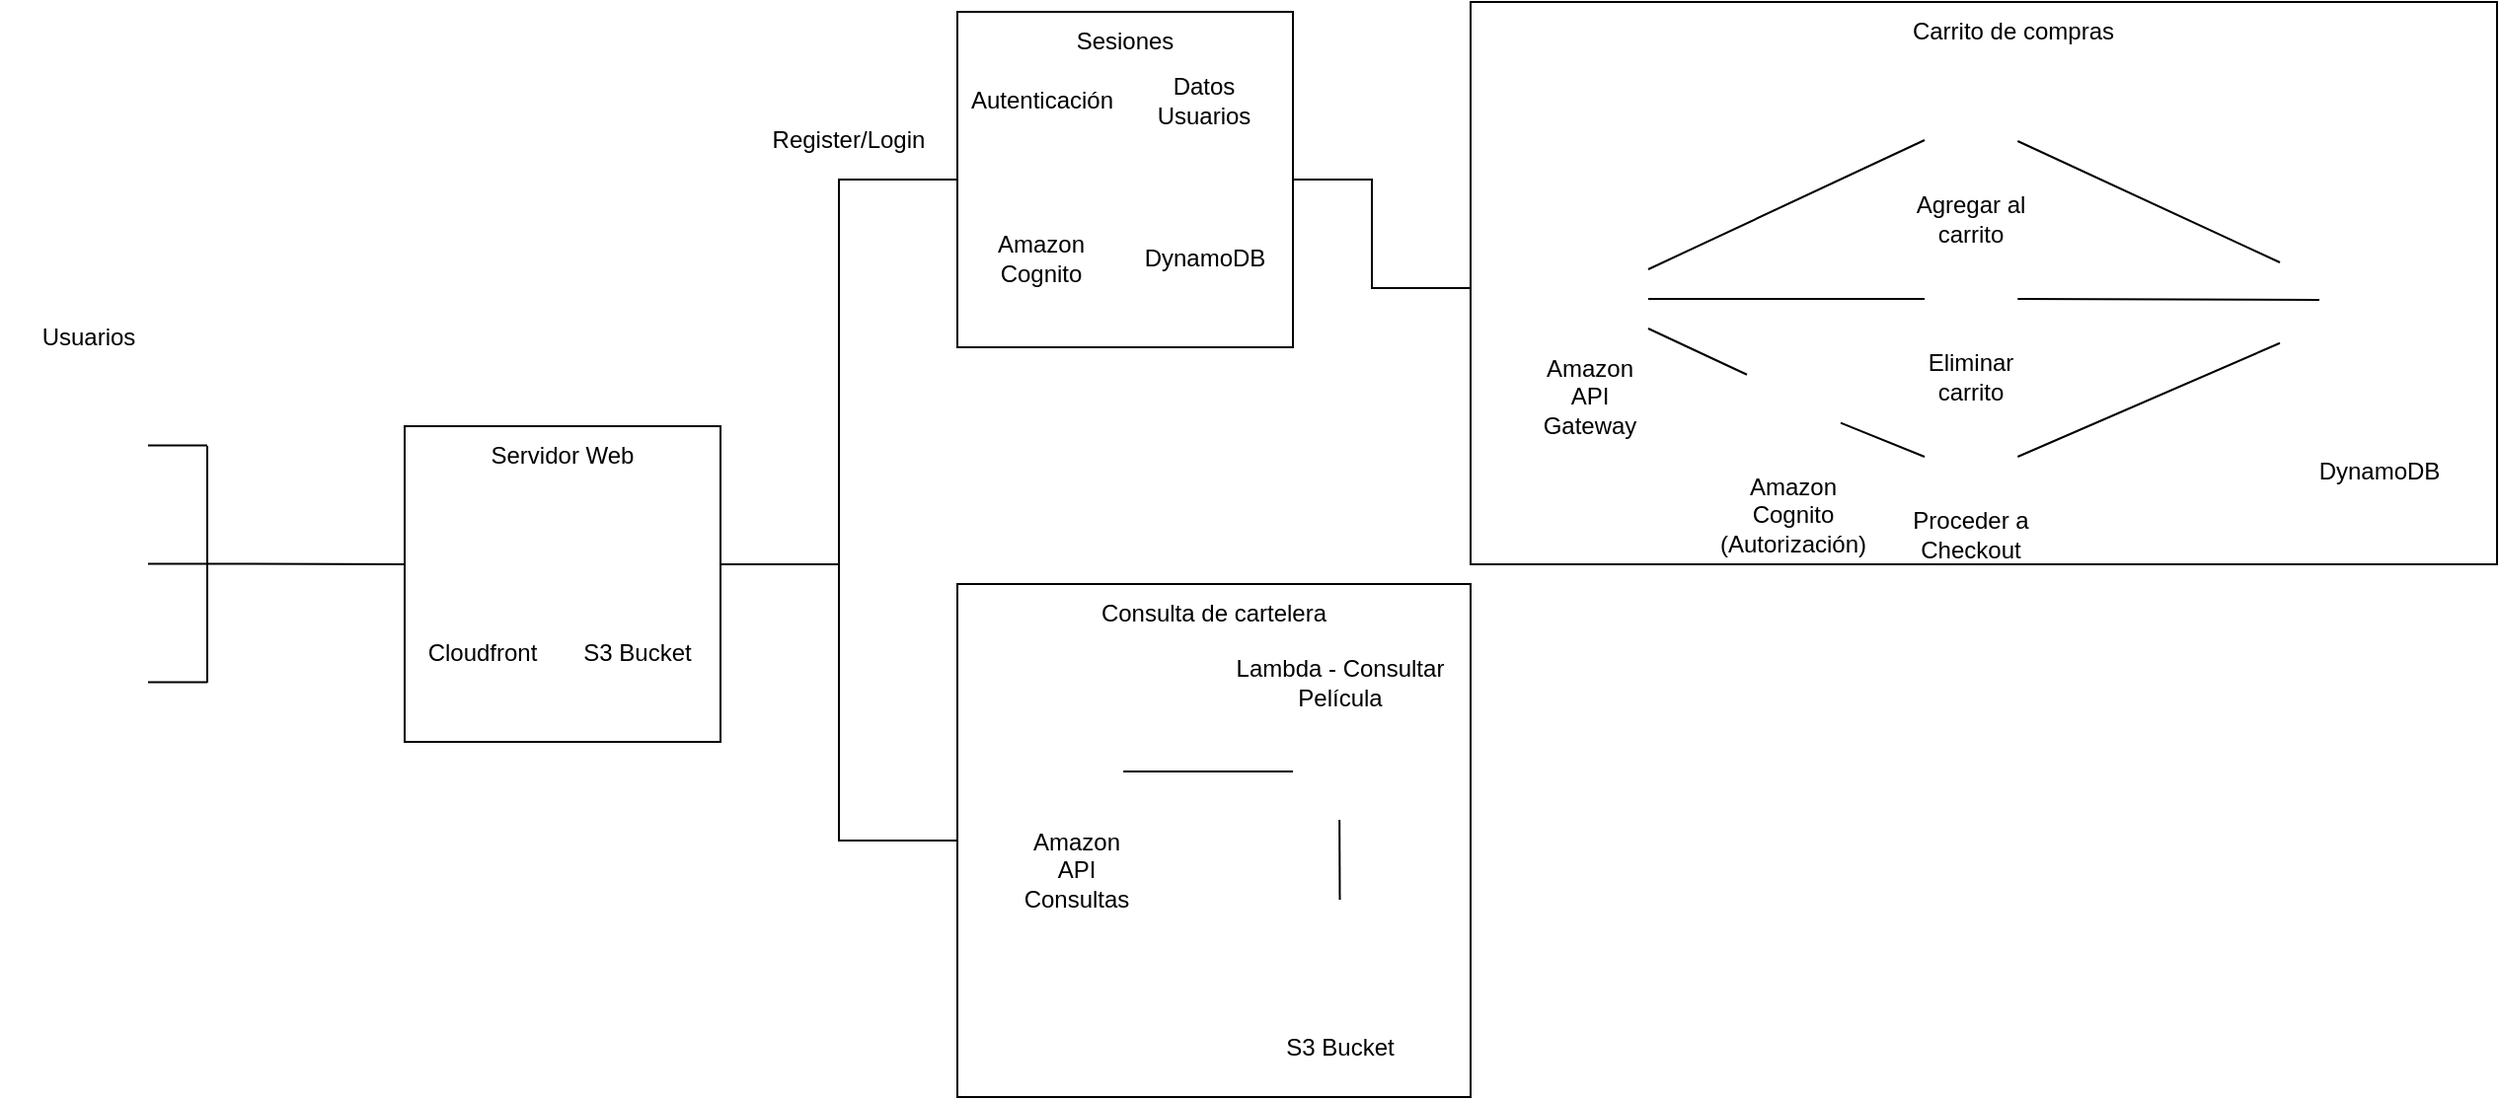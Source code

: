 <mxfile version="20.0.3" type="github">
  <diagram id="q10WGYkG1E9Wa4QXQbt4" name="Page-1">
    <mxGraphModel dx="1237" dy="674" grid="1" gridSize="10" guides="1" tooltips="1" connect="1" arrows="1" fold="1" page="1" pageScale="1" pageWidth="1000" pageHeight="700" math="0" shadow="0">
      <root>
        <mxCell id="0" />
        <mxCell id="1" parent="0" />
        <mxCell id="0_BQlghofN6PK04X-435-475" value="" style="rounded=0;whiteSpace=wrap;html=1;" vertex="1" parent="1">
          <mxGeometry x="770" y="25" width="520" height="285" as="geometry" />
        </mxCell>
        <mxCell id="0_BQlghofN6PK04X-435-1" value="" style="shape=image;verticalLabelPosition=bottom;labelBackgroundColor=default;verticalAlign=top;aspect=fixed;imageAspect=0;image=https://png.pngtree.com/png-vector/20190223/ourlarge/pngtree-profile-glyph-black-icon-png-image_691589.jpg;" vertex="1" parent="1">
          <mxGeometry x="40" y="220" width="60" height="60" as="geometry" />
        </mxCell>
        <mxCell id="0_BQlghofN6PK04X-435-3" value="" style="shape=image;verticalLabelPosition=bottom;labelBackgroundColor=default;verticalAlign=top;aspect=fixed;imageAspect=0;image=https://png.pngtree.com/png-vector/20190223/ourlarge/pngtree-profile-glyph-black-icon-png-image_691589.jpg;" vertex="1" parent="1">
          <mxGeometry x="40" y="280" width="60" height="60" as="geometry" />
        </mxCell>
        <mxCell id="0_BQlghofN6PK04X-435-4" value="" style="shape=image;verticalLabelPosition=bottom;labelBackgroundColor=default;verticalAlign=top;aspect=fixed;imageAspect=0;image=https://png.pngtree.com/png-vector/20190223/ourlarge/pngtree-profile-glyph-black-icon-png-image_691589.jpg;" vertex="1" parent="1">
          <mxGeometry x="40" y="340" width="60" height="60" as="geometry" />
        </mxCell>
        <mxCell id="0_BQlghofN6PK04X-435-427" value="" style="endArrow=none;html=1;rounded=0;" edge="1" parent="1">
          <mxGeometry width="50" height="50" relative="1" as="geometry">
            <mxPoint x="130" y="250" as="sourcePoint" />
            <mxPoint x="130" y="370" as="targetPoint" />
          </mxGeometry>
        </mxCell>
        <mxCell id="0_BQlghofN6PK04X-435-428" value="" style="endArrow=none;html=1;rounded=0;" edge="1" parent="1">
          <mxGeometry width="50" height="50" relative="1" as="geometry">
            <mxPoint x="100" y="249.71" as="sourcePoint" />
            <mxPoint x="130" y="249.71" as="targetPoint" />
          </mxGeometry>
        </mxCell>
        <mxCell id="0_BQlghofN6PK04X-435-429" value="" style="endArrow=none;html=1;rounded=0;" edge="1" parent="1">
          <mxGeometry width="50" height="50" relative="1" as="geometry">
            <mxPoint x="100" y="309.71" as="sourcePoint" />
            <mxPoint x="130" y="309.71" as="targetPoint" />
          </mxGeometry>
        </mxCell>
        <mxCell id="0_BQlghofN6PK04X-435-430" value="" style="endArrow=none;html=1;rounded=0;" edge="1" parent="1">
          <mxGeometry width="50" height="50" relative="1" as="geometry">
            <mxPoint x="100" y="369.71" as="sourcePoint" />
            <mxPoint x="130" y="369.71" as="targetPoint" />
          </mxGeometry>
        </mxCell>
        <mxCell id="0_BQlghofN6PK04X-435-431" value="" style="endArrow=none;html=1;rounded=0;" edge="1" parent="1">
          <mxGeometry width="50" height="50" relative="1" as="geometry">
            <mxPoint x="130" y="309.71" as="sourcePoint" />
            <mxPoint x="230" y="310" as="targetPoint" />
          </mxGeometry>
        </mxCell>
        <mxCell id="0_BQlghofN6PK04X-435-433" value="Register/Login" style="text;html=1;strokeColor=none;fillColor=none;align=center;verticalAlign=middle;whiteSpace=wrap;rounded=0;rotation=0;" vertex="1" parent="1">
          <mxGeometry x="410" y="80" width="90" height="30" as="geometry" />
        </mxCell>
        <mxCell id="0_BQlghofN6PK04X-435-434" value="" style="whiteSpace=wrap;html=1;aspect=fixed;" vertex="1" parent="1">
          <mxGeometry x="230" y="240" width="160" height="160" as="geometry" />
        </mxCell>
        <mxCell id="0_BQlghofN6PK04X-435-435" value="Servidor Web" style="text;html=1;strokeColor=none;fillColor=none;align=center;verticalAlign=middle;whiteSpace=wrap;rounded=0;" vertex="1" parent="1">
          <mxGeometry x="265" y="240" width="90" height="30" as="geometry" />
        </mxCell>
        <mxCell id="0_BQlghofN6PK04X-435-436" value="" style="endArrow=none;html=1;rounded=0;" edge="1" parent="1" target="0_BQlghofN6PK04X-435-437">
          <mxGeometry width="50" height="50" relative="1" as="geometry">
            <mxPoint x="390" y="310" as="sourcePoint" />
            <mxPoint x="520" y="310" as="targetPoint" />
            <Array as="points">
              <mxPoint x="450" y="310" />
              <mxPoint x="450" y="115" />
            </Array>
          </mxGeometry>
        </mxCell>
        <mxCell id="0_BQlghofN6PK04X-435-437" value="" style="whiteSpace=wrap;html=1;aspect=fixed;" vertex="1" parent="1">
          <mxGeometry x="510" y="30" width="170" height="170" as="geometry" />
        </mxCell>
        <mxCell id="0_BQlghofN6PK04X-435-439" value="" style="whiteSpace=wrap;html=1;aspect=fixed;" vertex="1" parent="1">
          <mxGeometry x="510" y="320" width="260" height="260" as="geometry" />
        </mxCell>
        <mxCell id="0_BQlghofN6PK04X-435-440" value="Sesiones" style="text;html=1;strokeColor=none;fillColor=none;align=center;verticalAlign=middle;whiteSpace=wrap;rounded=0;" vertex="1" parent="1">
          <mxGeometry x="550" y="30" width="90" height="30" as="geometry" />
        </mxCell>
        <mxCell id="0_BQlghofN6PK04X-435-441" value="Carrito de compras" style="text;html=1;strokeColor=none;fillColor=none;align=center;verticalAlign=middle;whiteSpace=wrap;rounded=0;" vertex="1" parent="1">
          <mxGeometry x="950" y="25" width="190" height="30" as="geometry" />
        </mxCell>
        <mxCell id="0_BQlghofN6PK04X-435-442" value="" style="endArrow=none;html=1;rounded=0;exitX=0;exitY=0.5;exitDx=0;exitDy=0;" edge="1" parent="1" source="0_BQlghofN6PK04X-435-439">
          <mxGeometry width="50" height="50" relative="1" as="geometry">
            <mxPoint x="450" y="370" as="sourcePoint" />
            <mxPoint x="450" y="300" as="targetPoint" />
            <Array as="points">
              <mxPoint x="450" y="450" />
            </Array>
          </mxGeometry>
        </mxCell>
        <mxCell id="0_BQlghofN6PK04X-435-444" value="Consulta de cartelera" style="text;html=1;strokeColor=none;fillColor=none;align=center;verticalAlign=middle;whiteSpace=wrap;rounded=0;" vertex="1" parent="1">
          <mxGeometry x="560" y="320" width="160" height="30" as="geometry" />
        </mxCell>
        <mxCell id="0_BQlghofN6PK04X-435-445" value="" style="shape=image;verticalLabelPosition=bottom;labelBackgroundColor=default;verticalAlign=top;aspect=fixed;imageAspect=0;image=https://pbs.twimg.com/profile_images/1189603938137280512/Xy_sEdeN_400x400.jpg;" vertex="1" parent="1">
          <mxGeometry x="250" y="280" width="50" height="50" as="geometry" />
        </mxCell>
        <mxCell id="0_BQlghofN6PK04X-435-446" value="" style="shape=image;verticalLabelPosition=bottom;labelBackgroundColor=default;verticalAlign=top;aspect=fixed;imageAspect=0;image=https://w7.pngwing.com/pngs/564/59/png-transparent-amazon-com-amazon-s3-amazon-web-services-amazon-simple-queue-service-amazon-glacier-bucket-miscellaneous-data-amazon-dynamodb.png;" vertex="1" parent="1">
          <mxGeometry x="320" y="277.5" width="55" height="55" as="geometry" />
        </mxCell>
        <mxCell id="0_BQlghofN6PK04X-435-447" value="Cloudfront" style="text;html=1;strokeColor=none;fillColor=none;align=center;verticalAlign=middle;whiteSpace=wrap;rounded=0;" vertex="1" parent="1">
          <mxGeometry x="239.39" y="340" width="60.61" height="30" as="geometry" />
        </mxCell>
        <mxCell id="0_BQlghofN6PK04X-435-448" value="S3 Bucket" style="text;html=1;strokeColor=none;fillColor=none;align=center;verticalAlign=middle;whiteSpace=wrap;rounded=0;" vertex="1" parent="1">
          <mxGeometry x="313.75" y="340" width="67.5" height="30" as="geometry" />
        </mxCell>
        <mxCell id="0_BQlghofN6PK04X-435-449" value="Amazon Cognito" style="text;html=1;strokeColor=none;fillColor=none;align=center;verticalAlign=middle;whiteSpace=wrap;rounded=0;" vertex="1" parent="1">
          <mxGeometry x="522.33" y="140" width="60.61" height="30" as="geometry" />
        </mxCell>
        <mxCell id="0_BQlghofN6PK04X-435-450" value="" style="shape=image;verticalLabelPosition=bottom;labelBackgroundColor=default;verticalAlign=top;aspect=fixed;imageAspect=0;image=https://www.martechforum.com/wp-content/uploads/2015/08/AmazonDynamoDB.png;" vertex="1" parent="1">
          <mxGeometry x="600" y="80" width="70" height="70" as="geometry" />
        </mxCell>
        <mxCell id="0_BQlghofN6PK04X-435-451" value="DynamoDB" style="text;html=1;strokeColor=none;fillColor=none;align=center;verticalAlign=middle;whiteSpace=wrap;rounded=0;" vertex="1" parent="1">
          <mxGeometry x="604.7" y="140" width="60.61" height="30" as="geometry" />
        </mxCell>
        <mxCell id="0_BQlghofN6PK04X-435-452" value="Autenticación" style="text;html=1;strokeColor=none;fillColor=none;align=center;verticalAlign=middle;whiteSpace=wrap;rounded=0;rotation=0;" vertex="1" parent="1">
          <mxGeometry x="517.63" y="60" width="70" height="30" as="geometry" />
        </mxCell>
        <mxCell id="0_BQlghofN6PK04X-435-453" value="Datos Usuarios" style="text;html=1;strokeColor=none;fillColor=none;align=center;verticalAlign=middle;whiteSpace=wrap;rounded=0;rotation=0;" vertex="1" parent="1">
          <mxGeometry x="600" y="60" width="70" height="30" as="geometry" />
        </mxCell>
        <mxCell id="0_BQlghofN6PK04X-435-457" value="" style="shape=image;verticalLabelPosition=bottom;labelBackgroundColor=default;verticalAlign=top;aspect=fixed;imageAspect=0;image=https://w7.pngwing.com/pngs/564/59/png-transparent-amazon-com-amazon-s3-amazon-web-services-amazon-simple-queue-service-amazon-glacier-bucket-miscellaneous-data-amazon-dynamodb.png;" vertex="1" parent="1">
          <mxGeometry x="676.25" y="480" width="55" height="55" as="geometry" />
        </mxCell>
        <mxCell id="0_BQlghofN6PK04X-435-458" value="Lambda - Consultar Película" style="text;html=1;strokeColor=none;fillColor=none;align=center;verticalAlign=middle;whiteSpace=wrap;rounded=0;" vertex="1" parent="1">
          <mxGeometry x="646.7" y="355" width="113.75" height="30" as="geometry" />
        </mxCell>
        <mxCell id="0_BQlghofN6PK04X-435-459" value="S3 Bucket" style="text;html=1;strokeColor=none;fillColor=none;align=center;verticalAlign=middle;whiteSpace=wrap;rounded=0;" vertex="1" parent="1">
          <mxGeometry x="670" y="540" width="67.5" height="30" as="geometry" />
        </mxCell>
        <mxCell id="0_BQlghofN6PK04X-435-462" value="" style="endArrow=none;html=1;rounded=0;exitX=1;exitY=0.5;exitDx=0;exitDy=0;entryX=0.5;entryY=0;entryDx=0;entryDy=0;" edge="1" parent="1" source="0_BQlghofN6PK04X-435-437">
          <mxGeometry width="50" height="50" relative="1" as="geometry">
            <mxPoint x="690" y="114.8" as="sourcePoint" />
            <mxPoint x="770.0" y="170" as="targetPoint" />
            <Array as="points">
              <mxPoint x="720" y="115" />
              <mxPoint x="720" y="170" />
            </Array>
          </mxGeometry>
        </mxCell>
        <mxCell id="0_BQlghofN6PK04X-435-463" value="" style="shape=image;verticalLabelPosition=bottom;labelBackgroundColor=default;verticalAlign=top;aspect=fixed;imageAspect=0;image=https://www.developmentlabs.com/wp-content/uploads/2018/03/AWSLambda.png;" vertex="1" parent="1">
          <mxGeometry x="680" y="390.5" width="47.15" height="49" as="geometry" />
        </mxCell>
        <mxCell id="0_BQlghofN6PK04X-435-465" value="" style="endArrow=none;html=1;rounded=0;entryX=0.5;entryY=0;entryDx=0;entryDy=0;exitX=0.5;exitY=1;exitDx=0;exitDy=0;" edge="1" parent="1" source="0_BQlghofN6PK04X-435-463" target="0_BQlghofN6PK04X-435-457">
          <mxGeometry width="50" height="50" relative="1" as="geometry">
            <mxPoint x="597.97" y="440" as="sourcePoint" />
            <mxPoint x="647.97" y="390" as="targetPoint" />
            <Array as="points" />
          </mxGeometry>
        </mxCell>
        <mxCell id="0_BQlghofN6PK04X-435-467" value="Amazon API Consultas" style="text;html=1;strokeColor=none;fillColor=none;align=center;verticalAlign=middle;whiteSpace=wrap;rounded=0;" vertex="1" parent="1">
          <mxGeometry x="540" y="450" width="60.61" height="30" as="geometry" />
        </mxCell>
        <mxCell id="0_BQlghofN6PK04X-435-469" value="" style="endArrow=none;html=1;rounded=0;entryX=0;entryY=0.5;entryDx=0;entryDy=0;exitX=1;exitY=0.5;exitDx=0;exitDy=0;" edge="1" parent="1" target="0_BQlghofN6PK04X-435-463">
          <mxGeometry width="50" height="50" relative="1" as="geometry">
            <mxPoint x="594.09" y="415" as="sourcePoint" />
            <mxPoint x="620" y="420" as="targetPoint" />
          </mxGeometry>
        </mxCell>
        <mxCell id="0_BQlghofN6PK04X-435-470" value="" style="shape=image;verticalLabelPosition=bottom;labelBackgroundColor=default;verticalAlign=top;aspect=fixed;imageAspect=0;image=https://seeklogo.com/images/A/aws-api-gateway-logo-368082D845-seeklogo.com.png;" vertex="1" parent="1">
          <mxGeometry x="540" y="385" width="60" height="60" as="geometry" />
        </mxCell>
        <mxCell id="0_BQlghofN6PK04X-435-471" value="Amazon API Gateway" style="text;html=1;strokeColor=none;fillColor=none;align=center;verticalAlign=middle;whiteSpace=wrap;rounded=0;" vertex="1" parent="1">
          <mxGeometry x="800" y="210" width="60.61" height="30" as="geometry" />
        </mxCell>
        <mxCell id="0_BQlghofN6PK04X-435-472" value="" style="shape=image;verticalLabelPosition=bottom;labelBackgroundColor=default;verticalAlign=top;aspect=fixed;imageAspect=0;image=https://seeklogo.com/images/A/aws-api-gateway-logo-368082D845-seeklogo.com.png;" vertex="1" parent="1">
          <mxGeometry x="800" y="145.5" width="60" height="60" as="geometry" />
        </mxCell>
        <mxCell id="0_BQlghofN6PK04X-435-476" value="" style="shape=image;verticalLabelPosition=bottom;labelBackgroundColor=default;verticalAlign=top;aspect=fixed;imageAspect=0;image=https://www.developmentlabs.com/wp-content/uploads/2018/03/AWSLambda.png;" vertex="1" parent="1">
          <mxGeometry x="1000" y="70.5" width="47.15" height="49" as="geometry" />
        </mxCell>
        <mxCell id="0_BQlghofN6PK04X-435-477" value="" style="shape=image;verticalLabelPosition=bottom;labelBackgroundColor=default;verticalAlign=top;aspect=fixed;imageAspect=0;image=https://www.developmentlabs.com/wp-content/uploads/2018/03/AWSLambda.png;" vertex="1" parent="1">
          <mxGeometry x="1000.0" y="151" width="47.15" height="49" as="geometry" />
        </mxCell>
        <mxCell id="0_BQlghofN6PK04X-435-478" value="" style="shape=image;verticalLabelPosition=bottom;labelBackgroundColor=default;verticalAlign=top;aspect=fixed;imageAspect=0;image=https://www.developmentlabs.com/wp-content/uploads/2018/03/AWSLambda.png;" vertex="1" parent="1">
          <mxGeometry x="1000.0" y="231" width="47.15" height="49" as="geometry" />
        </mxCell>
        <mxCell id="0_BQlghofN6PK04X-435-479" value="Agregar al carrito" style="text;html=1;strokeColor=none;fillColor=none;align=center;verticalAlign=middle;whiteSpace=wrap;rounded=0;" vertex="1" parent="1">
          <mxGeometry x="993.27" y="119.5" width="60.61" height="30" as="geometry" />
        </mxCell>
        <mxCell id="0_BQlghofN6PK04X-435-480" value="Proceder a Checkout" style="text;html=1;strokeColor=none;fillColor=none;align=center;verticalAlign=middle;whiteSpace=wrap;rounded=0;" vertex="1" parent="1">
          <mxGeometry x="993.27" y="280" width="60.61" height="30" as="geometry" />
        </mxCell>
        <mxCell id="0_BQlghofN6PK04X-435-481" value="Eliminar carrito" style="text;html=1;strokeColor=none;fillColor=none;align=center;verticalAlign=middle;whiteSpace=wrap;rounded=0;" vertex="1" parent="1">
          <mxGeometry x="993.27" y="200" width="60.61" height="30" as="geometry" />
        </mxCell>
        <mxCell id="0_BQlghofN6PK04X-435-482" value="" style="endArrow=none;html=1;rounded=0;exitX=1;exitY=0.5;exitDx=0;exitDy=0;entryX=0;entryY=0.5;entryDx=0;entryDy=0;" edge="1" parent="1" source="0_BQlghofN6PK04X-435-472" target="0_BQlghofN6PK04X-435-477">
          <mxGeometry width="50" height="50" relative="1" as="geometry">
            <mxPoint x="870" y="160" as="sourcePoint" />
            <mxPoint x="920" y="110" as="targetPoint" />
          </mxGeometry>
        </mxCell>
        <mxCell id="0_BQlghofN6PK04X-435-483" value="" style="endArrow=none;html=1;rounded=0;entryX=0;entryY=0.5;entryDx=0;entryDy=0;exitX=1;exitY=0.25;exitDx=0;exitDy=0;" edge="1" parent="1" source="0_BQlghofN6PK04X-435-472" target="0_BQlghofN6PK04X-435-476">
          <mxGeometry width="50" height="50" relative="1" as="geometry">
            <mxPoint x="970" y="170" as="sourcePoint" />
            <mxPoint x="1000" y="260" as="targetPoint" />
          </mxGeometry>
        </mxCell>
        <mxCell id="0_BQlghofN6PK04X-435-484" value="" style="endArrow=none;html=1;rounded=0;entryX=0;entryY=0.25;entryDx=0;entryDy=0;exitX=1;exitY=0.75;exitDx=0;exitDy=0;" edge="1" parent="1" source="0_BQlghofN6PK04X-435-472" target="0_BQlghofN6PK04X-435-493">
          <mxGeometry width="50" height="50" relative="1" as="geometry">
            <mxPoint x="860.61" y="247.75" as="sourcePoint" />
            <mxPoint x="1000.61" y="182.25" as="targetPoint" />
          </mxGeometry>
        </mxCell>
        <mxCell id="0_BQlghofN6PK04X-435-487" value="DynamoDB" style="text;html=1;strokeColor=none;fillColor=none;align=center;verticalAlign=middle;whiteSpace=wrap;rounded=0;" vertex="1" parent="1">
          <mxGeometry x="1200.0" y="247.5" width="60.61" height="30" as="geometry" />
        </mxCell>
        <mxCell id="0_BQlghofN6PK04X-435-489" value="" style="endArrow=none;html=1;rounded=0;exitX=1;exitY=0.5;exitDx=0;exitDy=0;" edge="1" parent="1" source="0_BQlghofN6PK04X-435-477">
          <mxGeometry width="50" height="50" relative="1" as="geometry">
            <mxPoint x="1057.15" y="105" as="sourcePoint" />
            <mxPoint x="1200" y="176" as="targetPoint" />
          </mxGeometry>
        </mxCell>
        <mxCell id="0_BQlghofN6PK04X-435-491" value="" style="endArrow=none;html=1;rounded=0;exitX=1;exitY=0.25;exitDx=0;exitDy=0;" edge="1" parent="1" target="0_BQlghofN6PK04X-435-486">
          <mxGeometry width="50" height="50" relative="1" as="geometry">
            <mxPoint x="1047.15" y="95.5" as="sourcePoint" />
            <mxPoint x="1477.15" y="385" as="targetPoint" />
          </mxGeometry>
        </mxCell>
        <mxCell id="0_BQlghofN6PK04X-435-486" value="" style="shape=image;verticalLabelPosition=bottom;labelBackgroundColor=default;verticalAlign=top;aspect=fixed;imageAspect=0;image=https://www.martechforum.com/wp-content/uploads/2015/08/AmazonDynamoDB.png;clipPath=inset(13.33% 18.33% 14.67% 17.33%);" vertex="1" parent="1">
          <mxGeometry x="1180" y="130.75" width="79.97" height="89.5" as="geometry" />
        </mxCell>
        <mxCell id="0_BQlghofN6PK04X-435-492" value="" style="endArrow=none;html=1;rounded=0;exitX=1;exitY=0.5;exitDx=0;exitDy=0;entryX=0;entryY=0.75;entryDx=0;entryDy=0;" edge="1" parent="1" source="0_BQlghofN6PK04X-435-478" target="0_BQlghofN6PK04X-435-486">
          <mxGeometry width="50" height="50" relative="1" as="geometry">
            <mxPoint x="1057.15" y="105.5" as="sourcePoint" />
            <mxPoint x="1190" y="166.992" as="targetPoint" />
          </mxGeometry>
        </mxCell>
        <mxCell id="0_BQlghofN6PK04X-435-494" value="Amazon Cognito (Autorización)" style="text;html=1;strokeColor=none;fillColor=none;align=center;verticalAlign=middle;whiteSpace=wrap;rounded=0;" vertex="1" parent="1">
          <mxGeometry x="903.44" y="270" width="60.61" height="30" as="geometry" />
        </mxCell>
        <mxCell id="0_BQlghofN6PK04X-435-493" value="" style="shape=image;verticalLabelPosition=bottom;labelBackgroundColor=default;verticalAlign=top;aspect=fixed;imageAspect=0;image=https://cdn.worldvectorlogo.com/logos/aws-cognito.svg;" vertex="1" parent="1">
          <mxGeometry x="910" y="200" width="47.49" height="55.5" as="geometry" />
        </mxCell>
        <mxCell id="0_BQlghofN6PK04X-435-426" value="" style="shape=image;verticalLabelPosition=bottom;labelBackgroundColor=default;verticalAlign=top;aspect=fixed;imageAspect=0;image=https://www.pikpng.com/pngl/m/73-732011_aws-cognito-logo-png-transparent-aws-cognito-icon.png;" vertex="1" parent="1">
          <mxGeometry x="530" y="85" width="45.27" height="55" as="geometry" />
        </mxCell>
        <mxCell id="0_BQlghofN6PK04X-435-495" value="" style="endArrow=none;html=1;rounded=0;entryX=0;entryY=0.5;entryDx=0;entryDy=0;exitX=1;exitY=0.75;exitDx=0;exitDy=0;" edge="1" parent="1" target="0_BQlghofN6PK04X-435-478">
          <mxGeometry width="50" height="50" relative="1" as="geometry">
            <mxPoint x="957.49" y="238.31" as="sourcePoint" />
            <mxPoint x="1007.49" y="261.685" as="targetPoint" />
          </mxGeometry>
        </mxCell>
        <mxCell id="0_BQlghofN6PK04X-435-496" value="Usuarios" style="text;html=1;strokeColor=none;fillColor=none;align=center;verticalAlign=middle;whiteSpace=wrap;rounded=0;" vertex="1" parent="1">
          <mxGeometry x="25" y="180" width="90" height="30" as="geometry" />
        </mxCell>
      </root>
    </mxGraphModel>
  </diagram>
</mxfile>
